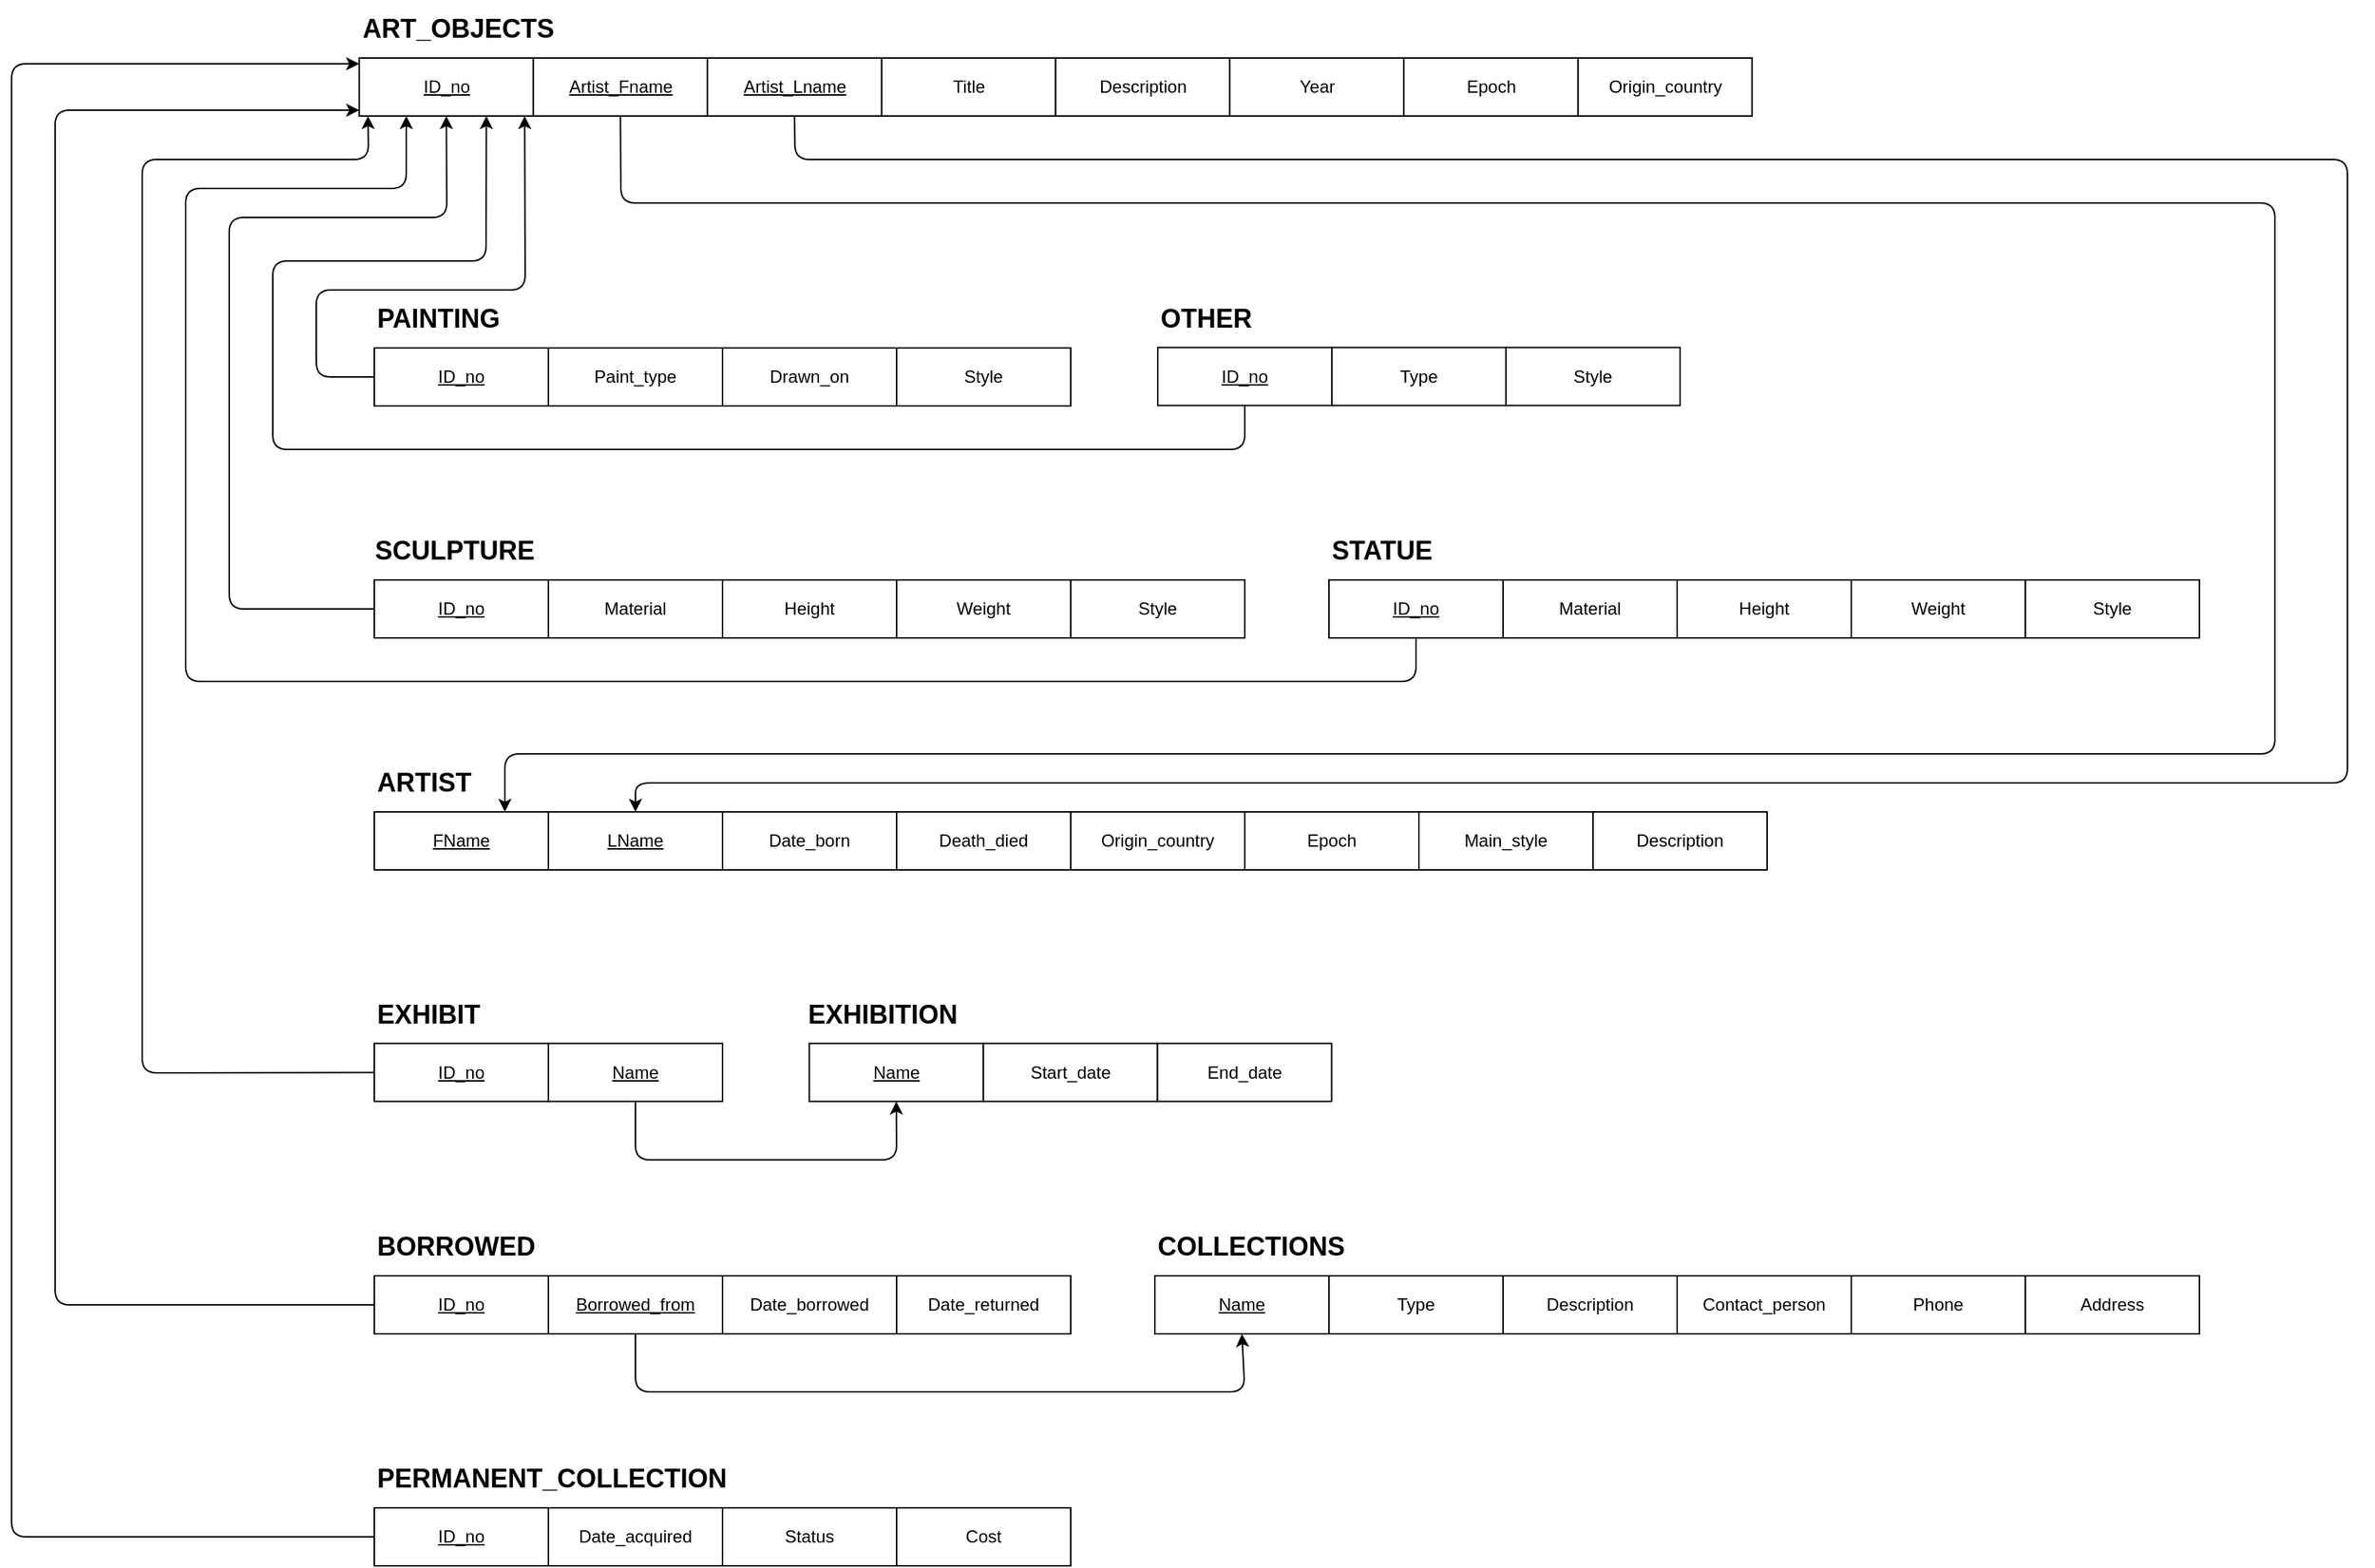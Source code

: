 <mxfile version="20.6.0" type="github">
  <diagram id="mbgXg7MLxgZCqN_WTLX3" name="Page-1">
    <mxGraphModel dx="3457" dy="2633" grid="1" gridSize="10" guides="1" tooltips="1" connect="1" arrows="1" fold="1" page="1" pageScale="1" pageWidth="850" pageHeight="1100" background="none" math="0" shadow="0">
      <root>
        <mxCell id="0" />
        <mxCell id="1" parent="0" />
        <mxCell id="67" style="edgeStyle=none;html=1;exitX=0;exitY=0.5;exitDx=0;exitDy=0;fontSize=18;snapToPoint=0;orthogonal=0;entryX=0.95;entryY=1;entryDx=0;entryDy=0;orthogonalLoop=0;flowAnimation=0;backgroundOutline=0;entryPerimeter=0;" parent="1" source="9" target="58" edge="1">
          <mxGeometry relative="1" as="geometry">
            <mxPoint x="110" y="-70" as="targetPoint" />
            <Array as="points">
              <mxPoint x="-30" y="60" />
              <mxPoint x="-30" />
              <mxPoint x="114" />
            </Array>
          </mxGeometry>
        </mxCell>
        <mxCell id="68" style="edgeStyle=none;html=1;exitX=0;exitY=0.5;exitDx=0;exitDy=0;fontSize=18;entryX=0.5;entryY=1;entryDx=0;entryDy=0;entryPerimeter=0;" parent="1" source="20" target="58" edge="1">
          <mxGeometry relative="1" as="geometry">
            <mxPoint x="60" y="-50" as="targetPoint" />
            <Array as="points">
              <mxPoint x="-90" y="220" />
              <mxPoint x="-90" y="-50" />
              <mxPoint x="60" y="-50" />
            </Array>
          </mxGeometry>
        </mxCell>
        <mxCell id="69" style="edgeStyle=none;html=1;exitX=0.5;exitY=1;exitDx=0;exitDy=0;fontSize=18;entryX=0.27;entryY=1;entryDx=0;entryDy=0;entryPerimeter=0;" parent="1" source="39" target="58" edge="1">
          <mxGeometry relative="1" as="geometry">
            <mxPoint x="10" y="379" as="sourcePoint" />
            <mxPoint x="-20" y="-110" as="targetPoint" />
            <Array as="points">
              <mxPoint x="728" y="270" />
              <mxPoint x="-120" y="270" />
              <mxPoint x="-120" y="-70" />
              <mxPoint x="32" y="-70" />
            </Array>
          </mxGeometry>
        </mxCell>
        <mxCell id="94" value="" style="group" parent="1" vertex="1" connectable="0">
          <mxGeometry width="490" height="80" as="geometry" />
        </mxCell>
        <mxCell id="9" value="&lt;u&gt;ID_no&lt;/u&gt;" style="rounded=0;whiteSpace=wrap;html=1;" parent="94" vertex="1">
          <mxGeometry x="10" y="40" width="120" height="40" as="geometry" />
        </mxCell>
        <mxCell id="10" value="PAINTING" style="text;strokeColor=none;fillColor=none;html=1;fontSize=18;fontStyle=1;verticalAlign=middle;align=left;" parent="94" vertex="1">
          <mxGeometry x="10" width="100" height="40" as="geometry" />
        </mxCell>
        <mxCell id="11" value="Paint_type" style="rounded=0;whiteSpace=wrap;html=1;" parent="94" vertex="1">
          <mxGeometry x="130" y="40" width="120" height="40" as="geometry" />
        </mxCell>
        <mxCell id="12" value="Drawn_on" style="rounded=0;whiteSpace=wrap;html=1;" parent="94" vertex="1">
          <mxGeometry x="250" y="40" width="120" height="40" as="geometry" />
        </mxCell>
        <mxCell id="13" value="Style" style="rounded=0;whiteSpace=wrap;html=1;" parent="94" vertex="1">
          <mxGeometry x="370" y="40" width="120" height="40" as="geometry" />
        </mxCell>
        <mxCell id="95" value="" style="group" parent="1" vertex="1" connectable="0">
          <mxGeometry x="10" y="160" width="600" height="80" as="geometry" />
        </mxCell>
        <mxCell id="20" value="&lt;u&gt;ID_no&lt;/u&gt;" style="rounded=0;whiteSpace=wrap;html=1;" parent="95" vertex="1">
          <mxGeometry y="40" width="120" height="40" as="geometry" />
        </mxCell>
        <mxCell id="21" value="SCULPTURE" style="text;strokeColor=none;fillColor=none;html=1;fontSize=18;fontStyle=1;verticalAlign=middle;align=center;" parent="95" vertex="1">
          <mxGeometry width="110" height="40" as="geometry" />
        </mxCell>
        <mxCell id="22" value="Material" style="rounded=0;whiteSpace=wrap;html=1;" parent="95" vertex="1">
          <mxGeometry x="120" y="40" width="120" height="40" as="geometry" />
        </mxCell>
        <mxCell id="23" value="Height" style="rounded=0;whiteSpace=wrap;html=1;" parent="95" vertex="1">
          <mxGeometry x="240" y="40" width="120" height="40" as="geometry" />
        </mxCell>
        <mxCell id="24" value="Weight" style="rounded=0;whiteSpace=wrap;html=1;" parent="95" vertex="1">
          <mxGeometry x="360" y="40" width="120" height="40" as="geometry" />
        </mxCell>
        <mxCell id="26" value="Style" style="rounded=0;whiteSpace=wrap;html=1;" parent="95" vertex="1">
          <mxGeometry x="480" y="40" width="120" height="40" as="geometry" />
        </mxCell>
        <mxCell id="108" style="edgeStyle=none;html=1;exitX=0.5;exitY=1;exitDx=0;exitDy=0;entryX=0.73;entryY=1;entryDx=0;entryDy=0;fontSize=18;entryPerimeter=0;" parent="1" source="29" target="58" edge="1">
          <mxGeometry relative="1" as="geometry">
            <Array as="points">
              <mxPoint x="610" y="110" />
              <mxPoint x="-60" y="110" />
              <mxPoint x="-60" y="-20" />
              <mxPoint x="87" y="-20" />
            </Array>
          </mxGeometry>
        </mxCell>
        <mxCell id="119" value="" style="group" parent="1" vertex="1" connectable="0">
          <mxGeometry x="550" width="360" height="79.69" as="geometry" />
        </mxCell>
        <mxCell id="29" value="&lt;u&gt;ID_no&lt;/u&gt;" style="rounded=0;whiteSpace=wrap;html=1;" parent="119" vertex="1">
          <mxGeometry y="39.69" width="120" height="40" as="geometry" />
        </mxCell>
        <mxCell id="30" value="OTHER" style="text;strokeColor=none;fillColor=none;html=1;fontSize=18;fontStyle=1;verticalAlign=middle;align=left;" parent="119" vertex="1">
          <mxGeometry width="100" height="40" as="geometry" />
        </mxCell>
        <mxCell id="31" value="Type" style="rounded=0;whiteSpace=wrap;html=1;" parent="119" vertex="1">
          <mxGeometry x="120" y="39.69" width="120" height="40" as="geometry" />
        </mxCell>
        <mxCell id="32" value="Style" style="rounded=0;whiteSpace=wrap;html=1;" parent="119" vertex="1">
          <mxGeometry x="240" y="39.69" width="120" height="40" as="geometry" />
        </mxCell>
        <mxCell id="120" value="" style="group" parent="1" vertex="1" connectable="0">
          <mxGeometry x="668" y="160" width="600" height="80" as="geometry" />
        </mxCell>
        <mxCell id="39" value="&lt;u&gt;ID_no&lt;/u&gt;" style="rounded=0;whiteSpace=wrap;html=1;" parent="120" vertex="1">
          <mxGeometry y="40" width="120" height="40" as="geometry" />
        </mxCell>
        <mxCell id="40" value="STATUE" style="text;strokeColor=none;fillColor=none;html=1;fontSize=18;fontStyle=1;verticalAlign=middle;align=left;" parent="120" vertex="1">
          <mxGeometry width="100" height="40" as="geometry" />
        </mxCell>
        <mxCell id="41" value="Material" style="rounded=0;whiteSpace=wrap;html=1;" parent="120" vertex="1">
          <mxGeometry x="120" y="40" width="120" height="40" as="geometry" />
        </mxCell>
        <mxCell id="42" value="Height" style="rounded=0;whiteSpace=wrap;html=1;" parent="120" vertex="1">
          <mxGeometry x="240" y="40" width="120" height="40" as="geometry" />
        </mxCell>
        <mxCell id="43" value="Weight" style="rounded=0;whiteSpace=wrap;html=1;" parent="120" vertex="1">
          <mxGeometry x="360" y="40" width="120" height="40" as="geometry" />
        </mxCell>
        <mxCell id="45" value="Style" style="rounded=0;whiteSpace=wrap;html=1;" parent="120" vertex="1">
          <mxGeometry x="480" y="40" width="120" height="40" as="geometry" />
        </mxCell>
        <mxCell id="150" style="edgeStyle=none;html=1;fontSize=18;entryX=0;entryY=0.1;entryDx=0;entryDy=0;entryPerimeter=0;exitX=0;exitY=0.5;exitDx=0;exitDy=0;" parent="1" source="123" target="58" edge="1">
          <mxGeometry relative="1" as="geometry">
            <Array as="points">
              <mxPoint x="-240" y="860" />
              <mxPoint x="-240" y="-156" />
            </Array>
            <mxPoint x="-30" y="-160" as="targetPoint" />
            <mxPoint x="-240" y="850" as="sourcePoint" />
          </mxGeometry>
        </mxCell>
        <mxCell id="158" style="edgeStyle=none;html=1;entryX=0;entryY=0.9;entryDx=0;entryDy=0;fontSize=18;entryPerimeter=0;exitX=0;exitY=0.5;exitDx=0;exitDy=0;" parent="1" source="130" target="58" edge="1">
          <mxGeometry relative="1" as="geometry">
            <Array as="points">
              <mxPoint x="-210" y="700" />
              <mxPoint x="-210" y="-124" />
            </Array>
            <mxPoint x="-60" y="710" as="sourcePoint" />
          </mxGeometry>
        </mxCell>
        <mxCell id="161" value="" style="group" parent="1" vertex="1" connectable="0">
          <mxGeometry x="548" y="640" width="840" height="80" as="geometry" />
        </mxCell>
        <mxCell id="137" value="COLLECTIONS" style="text;strokeColor=none;fillColor=none;html=1;fontSize=18;fontStyle=1;verticalAlign=middle;align=left;" parent="161" vertex="1">
          <mxGeometry width="260" height="40" as="geometry" />
        </mxCell>
        <mxCell id="138" value="&lt;u&gt;Name&lt;/u&gt;" style="rounded=0;whiteSpace=wrap;html=1;" parent="161" vertex="1">
          <mxGeometry y="40" width="120" height="40" as="geometry" />
        </mxCell>
        <mxCell id="139" value="Description" style="rounded=0;whiteSpace=wrap;html=1;" parent="161" vertex="1">
          <mxGeometry x="240" y="40" width="120" height="40" as="geometry" />
        </mxCell>
        <mxCell id="140" value="Type" style="rounded=0;whiteSpace=wrap;html=1;" parent="161" vertex="1">
          <mxGeometry x="120" y="40" width="120" height="40" as="geometry" />
        </mxCell>
        <mxCell id="141" value="Contact_person" style="rounded=0;whiteSpace=wrap;html=1;" parent="161" vertex="1">
          <mxGeometry x="360" y="40" width="120" height="40" as="geometry" />
        </mxCell>
        <mxCell id="142" value="Phone" style="rounded=0;whiteSpace=wrap;html=1;" parent="161" vertex="1">
          <mxGeometry x="480" y="40" width="120" height="40" as="geometry" />
        </mxCell>
        <mxCell id="143" value="Address" style="rounded=0;whiteSpace=wrap;html=1;" parent="161" vertex="1">
          <mxGeometry x="600" y="40" width="120" height="40" as="geometry" />
        </mxCell>
        <mxCell id="58" value="&lt;u&gt;ID_no&lt;/u&gt;" style="rounded=0;whiteSpace=wrap;html=1;snapToPoint=0;points=[[0,0.1,0,0,0],[0,0.5,0,0,0],[0,0.9,0,0,0],[0.05,1,0,0,0],[0.25,0,0,0,0],[0.27,1,0,0,0],[0.5,0,0,0,0],[0.5,1,0,0,0],[0.73,1,0,0,0],[0.75,0,0,0,0],[0.95,1,0,0,0],[1,0,0,0,0],[1,0.25,0,0,0],[1,0.5,0,0,0],[1,0.75,0,0,0]];" parent="1" vertex="1">
          <mxGeometry x="-0.36" y="-160" width="120" height="40" as="geometry" />
        </mxCell>
        <mxCell id="59" value="ART_OBJECTS" style="text;strokeColor=none;fillColor=none;html=1;fontSize=18;fontStyle=1;verticalAlign=middle;align=left;" parent="1" vertex="1">
          <mxGeometry x="0.02" y="-200" width="130" height="40" as="geometry" />
        </mxCell>
        <mxCell id="60" value="Title" style="rounded=0;whiteSpace=wrap;html=1;" parent="1" vertex="1">
          <mxGeometry x="359.64" y="-160" width="120" height="40" as="geometry" />
        </mxCell>
        <mxCell id="61" value="Description" style="rounded=0;whiteSpace=wrap;html=1;" parent="1" vertex="1">
          <mxGeometry x="479.64" y="-160" width="120" height="40" as="geometry" />
        </mxCell>
        <mxCell id="62" value="Year" style="rounded=0;whiteSpace=wrap;html=1;" parent="1" vertex="1">
          <mxGeometry x="599.64" y="-160" width="120" height="40" as="geometry" />
        </mxCell>
        <mxCell id="63" value="Origin_country" style="rounded=0;whiteSpace=wrap;html=1;" parent="1" vertex="1">
          <mxGeometry x="839.64" y="-160" width="120" height="40" as="geometry" />
        </mxCell>
        <mxCell id="64" value="Epoch" style="rounded=0;whiteSpace=wrap;html=1;" parent="1" vertex="1">
          <mxGeometry x="719.64" y="-160" width="120" height="40" as="geometry" />
        </mxCell>
        <mxCell id="175" style="edgeStyle=none;html=1;exitX=0.5;exitY=1;exitDx=0;exitDy=0;exitPerimeter=0;entryX=0.75;entryY=0;entryDx=0;entryDy=0;" parent="1" source="173" target="74" edge="1">
          <mxGeometry relative="1" as="geometry">
            <Array as="points">
              <mxPoint x="180" y="-60" />
              <mxPoint x="1320" y="-60" />
              <mxPoint x="1320" y="320" />
              <mxPoint x="100" y="320" />
            </Array>
          </mxGeometry>
        </mxCell>
        <mxCell id="173" value="&lt;u&gt;Artist_Fname&lt;/u&gt;" style="rounded=0;whiteSpace=wrap;html=1;snapToPoint=0;points=[[0,0.1,0,0,0],[0,0.5,0,0,0],[0,0.9,0,0,0],[0.05,1,0,0,0],[0.25,0,0,0,0],[0.27,1,0,0,0],[0.5,0,0,0,0],[0.5,1,0,0,0],[0.73,1,0,0,0],[0.75,0,0,0,0],[0.95,1,0,0,0],[1,0,0,0,0],[1,0.25,0,0,0],[1,0.5,0,0,0],[1,0.75,0,0,0]];" parent="1" vertex="1">
          <mxGeometry x="119.64" y="-160" width="120" height="40" as="geometry" />
        </mxCell>
        <mxCell id="176" style="edgeStyle=none;html=1;exitX=0.5;exitY=1;exitDx=0;exitDy=0;exitPerimeter=0;entryX=0.5;entryY=0;entryDx=0;entryDy=0;" parent="1" source="174" target="75" edge="1">
          <mxGeometry relative="1" as="geometry">
            <Array as="points">
              <mxPoint x="300" y="-90" />
              <mxPoint x="1370" y="-90" />
              <mxPoint x="1370" y="340" />
              <mxPoint x="190" y="340" />
            </Array>
          </mxGeometry>
        </mxCell>
        <mxCell id="174" value="&lt;u&gt;Artist_Lname&lt;/u&gt;" style="rounded=0;whiteSpace=wrap;html=1;snapToPoint=0;points=[[0,0.1,0,0,0],[0,0.5,0,0,0],[0,0.9,0,0,0],[0.05,1,0,0,0],[0.25,0,0,0,0],[0.27,1,0,0,0],[0.5,0,0,0,0],[0.5,1,0,0,0],[0.73,1,0,0,0],[0.75,0,0,0,0],[0.95,1,0,0,0],[1,0,0,0,0],[1,0.25,0,0,0],[1,0.5,0,0,0],[1,0.75,0,0,0]];" parent="1" vertex="1">
          <mxGeometry x="239.64" y="-160" width="120" height="40" as="geometry" />
        </mxCell>
        <mxCell id="182" value="" style="group" parent="1" vertex="1" connectable="0">
          <mxGeometry x="10" y="480" width="240" height="79.69" as="geometry" />
        </mxCell>
        <mxCell id="178" value="&lt;u&gt;ID_no&lt;/u&gt;" style="rounded=0;whiteSpace=wrap;html=1;" parent="182" vertex="1">
          <mxGeometry y="39.69" width="120" height="40" as="geometry" />
        </mxCell>
        <mxCell id="179" value="EXHIBIT" style="text;strokeColor=none;fillColor=none;html=1;fontSize=18;fontStyle=1;verticalAlign=middle;align=left;" parent="182" vertex="1">
          <mxGeometry width="100" height="40" as="geometry" />
        </mxCell>
        <mxCell id="180" value="&lt;u&gt;Name&lt;/u&gt;" style="rounded=0;whiteSpace=wrap;html=1;" parent="182" vertex="1">
          <mxGeometry x="120" y="39.69" width="120" height="40" as="geometry" />
        </mxCell>
        <mxCell id="185" style="edgeStyle=none;html=1;exitX=0;exitY=0.5;exitDx=0;exitDy=0;entryX=0.05;entryY=1;entryDx=0;entryDy=0;entryPerimeter=0;" parent="1" source="178" target="58" edge="1">
          <mxGeometry relative="1" as="geometry">
            <Array as="points">
              <mxPoint x="-150" y="540" />
              <mxPoint x="-150" y="-90" />
              <mxPoint x="6" y="-90" />
            </Array>
          </mxGeometry>
        </mxCell>
        <mxCell id="186" style="edgeStyle=none;html=1;exitX=0.5;exitY=1;exitDx=0;exitDy=0;entryX=0.5;entryY=1;entryDx=0;entryDy=0;" parent="1" source="180" target="112" edge="1">
          <mxGeometry relative="1" as="geometry">
            <Array as="points">
              <mxPoint x="190" y="600" />
              <mxPoint x="370" y="600" />
            </Array>
          </mxGeometry>
        </mxCell>
        <mxCell id="187" value="" style="group" parent="1" vertex="1" connectable="0">
          <mxGeometry x="10.02" y="640" width="479.98" height="80" as="geometry" />
        </mxCell>
        <mxCell id="130" value="&lt;u&gt;ID_no&lt;/u&gt;" style="rounded=0;whiteSpace=wrap;html=1;" parent="187" vertex="1">
          <mxGeometry y="40" width="120" height="40" as="geometry" />
        </mxCell>
        <mxCell id="131" value="BORROWED" style="text;strokeColor=none;fillColor=none;html=1;fontSize=18;fontStyle=1;verticalAlign=middle;align=left;" parent="187" vertex="1">
          <mxGeometry width="260" height="40" as="geometry" />
        </mxCell>
        <mxCell id="132" value="&lt;u&gt;Borrowed_from&lt;/u&gt;" style="rounded=0;whiteSpace=wrap;html=1;" parent="187" vertex="1">
          <mxGeometry x="119.98" y="40" width="120" height="40" as="geometry" />
        </mxCell>
        <mxCell id="133" value="Date_returned" style="rounded=0;whiteSpace=wrap;html=1;" parent="187" vertex="1">
          <mxGeometry x="359.98" y="40" width="120" height="40" as="geometry" />
        </mxCell>
        <mxCell id="134" value="Date_borrowed" style="rounded=0;whiteSpace=wrap;html=1;" parent="187" vertex="1">
          <mxGeometry x="239.98" y="40" width="120" height="40" as="geometry" />
        </mxCell>
        <mxCell id="188" style="edgeStyle=none;html=1;exitX=0.5;exitY=1;exitDx=0;exitDy=0;entryX=0.5;entryY=1;entryDx=0;entryDy=0;" parent="1" source="132" target="138" edge="1">
          <mxGeometry relative="1" as="geometry">
            <Array as="points">
              <mxPoint x="190" y="760" />
              <mxPoint x="610" y="760" />
            </Array>
          </mxGeometry>
        </mxCell>
        <mxCell id="190" value="" style="group" parent="1" vertex="1" connectable="0">
          <mxGeometry x="10" y="800" width="480" height="80" as="geometry" />
        </mxCell>
        <mxCell id="123" value="&lt;u&gt;ID_no&lt;/u&gt;" style="rounded=0;whiteSpace=wrap;html=1;container=0;" parent="190" vertex="1">
          <mxGeometry y="40" width="120" height="40" as="geometry" />
        </mxCell>
        <mxCell id="124" value="PERMANENT_COLLECTION" style="text;strokeColor=none;fillColor=none;html=1;fontSize=18;fontStyle=1;verticalAlign=middle;align=left;container=0;" parent="190" vertex="1">
          <mxGeometry width="260" height="40" as="geometry" />
        </mxCell>
        <mxCell id="125" value="Date_acquired" style="rounded=0;whiteSpace=wrap;html=1;container=0;" parent="190" vertex="1">
          <mxGeometry x="120" y="40" width="120" height="40" as="geometry" />
        </mxCell>
        <mxCell id="126" value="Cost" style="rounded=0;whiteSpace=wrap;html=1;container=0;" parent="190" vertex="1">
          <mxGeometry x="360" y="40" width="120" height="40" as="geometry" />
        </mxCell>
        <mxCell id="127" value="Status" style="rounded=0;whiteSpace=wrap;html=1;container=0;" parent="190" vertex="1">
          <mxGeometry x="240" y="40" width="120" height="40" as="geometry" />
        </mxCell>
        <mxCell id="191" value="" style="group" parent="1" vertex="1" connectable="0">
          <mxGeometry x="309.8" y="479.69" width="360.02" height="80.0" as="geometry" />
        </mxCell>
        <mxCell id="111" value="EXHIBITION" style="text;strokeColor=none;fillColor=none;html=1;fontSize=18;fontStyle=1;verticalAlign=middle;align=center;" parent="191" vertex="1">
          <mxGeometry x="0.02" width="100" height="40" as="geometry" />
        </mxCell>
        <mxCell id="112" value="&lt;u&gt;Name&lt;/u&gt;" style="rounded=0;whiteSpace=wrap;html=1;" parent="191" vertex="1">
          <mxGeometry y="40.0" width="120" height="40" as="geometry" />
        </mxCell>
        <mxCell id="116" value="Start_date" style="rounded=0;whiteSpace=wrap;html=1;" parent="191" vertex="1">
          <mxGeometry x="120" y="40.0" width="120" height="40" as="geometry" />
        </mxCell>
        <mxCell id="165" value="End_date" style="rounded=0;whiteSpace=wrap;html=1;" parent="191" vertex="1">
          <mxGeometry x="240.02" y="40.0" width="120" height="40" as="geometry" />
        </mxCell>
        <mxCell id="193" value="" style="group" parent="1" vertex="1" connectable="0">
          <mxGeometry x="10.0" y="320" width="960" height="80" as="geometry" />
        </mxCell>
        <mxCell id="102" value="Origin_country" style="rounded=0;whiteSpace=wrap;html=1;" parent="193" vertex="1">
          <mxGeometry x="480" y="40" width="120" height="40" as="geometry" />
        </mxCell>
        <mxCell id="103" value="Epoch" style="rounded=0;whiteSpace=wrap;html=1;" parent="193" vertex="1">
          <mxGeometry x="600" y="40" width="120" height="40" as="geometry" />
        </mxCell>
        <mxCell id="104" value="Main_style" style="rounded=0;whiteSpace=wrap;html=1;" parent="193" vertex="1">
          <mxGeometry x="720" y="40" width="120" height="40" as="geometry" />
        </mxCell>
        <mxCell id="105" value="Description" style="rounded=0;whiteSpace=wrap;html=1;" parent="193" vertex="1">
          <mxGeometry x="840" y="40" width="120" height="40" as="geometry" />
        </mxCell>
        <mxCell id="101" value="Death_died" style="rounded=0;whiteSpace=wrap;html=1;" parent="193" vertex="1">
          <mxGeometry x="360" y="40" width="120" height="40" as="geometry" />
        </mxCell>
        <mxCell id="73" value="ARTIST" style="text;strokeColor=none;fillColor=none;html=1;fontSize=18;fontStyle=1;verticalAlign=middle;align=left;" parent="193" vertex="1">
          <mxGeometry x="0.02" width="100" height="40" as="geometry" />
        </mxCell>
        <mxCell id="74" value="&lt;u&gt;FName&lt;/u&gt;" style="rounded=0;whiteSpace=wrap;html=1;" parent="193" vertex="1">
          <mxGeometry y="40" width="120" height="40" as="geometry" />
        </mxCell>
        <mxCell id="75" value="&lt;u&gt;LName&lt;/u&gt;" style="rounded=0;whiteSpace=wrap;html=1;" parent="193" vertex="1">
          <mxGeometry x="120.0" y="40" width="120" height="40" as="geometry" />
        </mxCell>
        <mxCell id="76" value="Date_born" style="rounded=0;whiteSpace=wrap;html=1;" parent="193" vertex="1">
          <mxGeometry x="240" y="40" width="120" height="40" as="geometry" />
        </mxCell>
      </root>
    </mxGraphModel>
  </diagram>
</mxfile>
